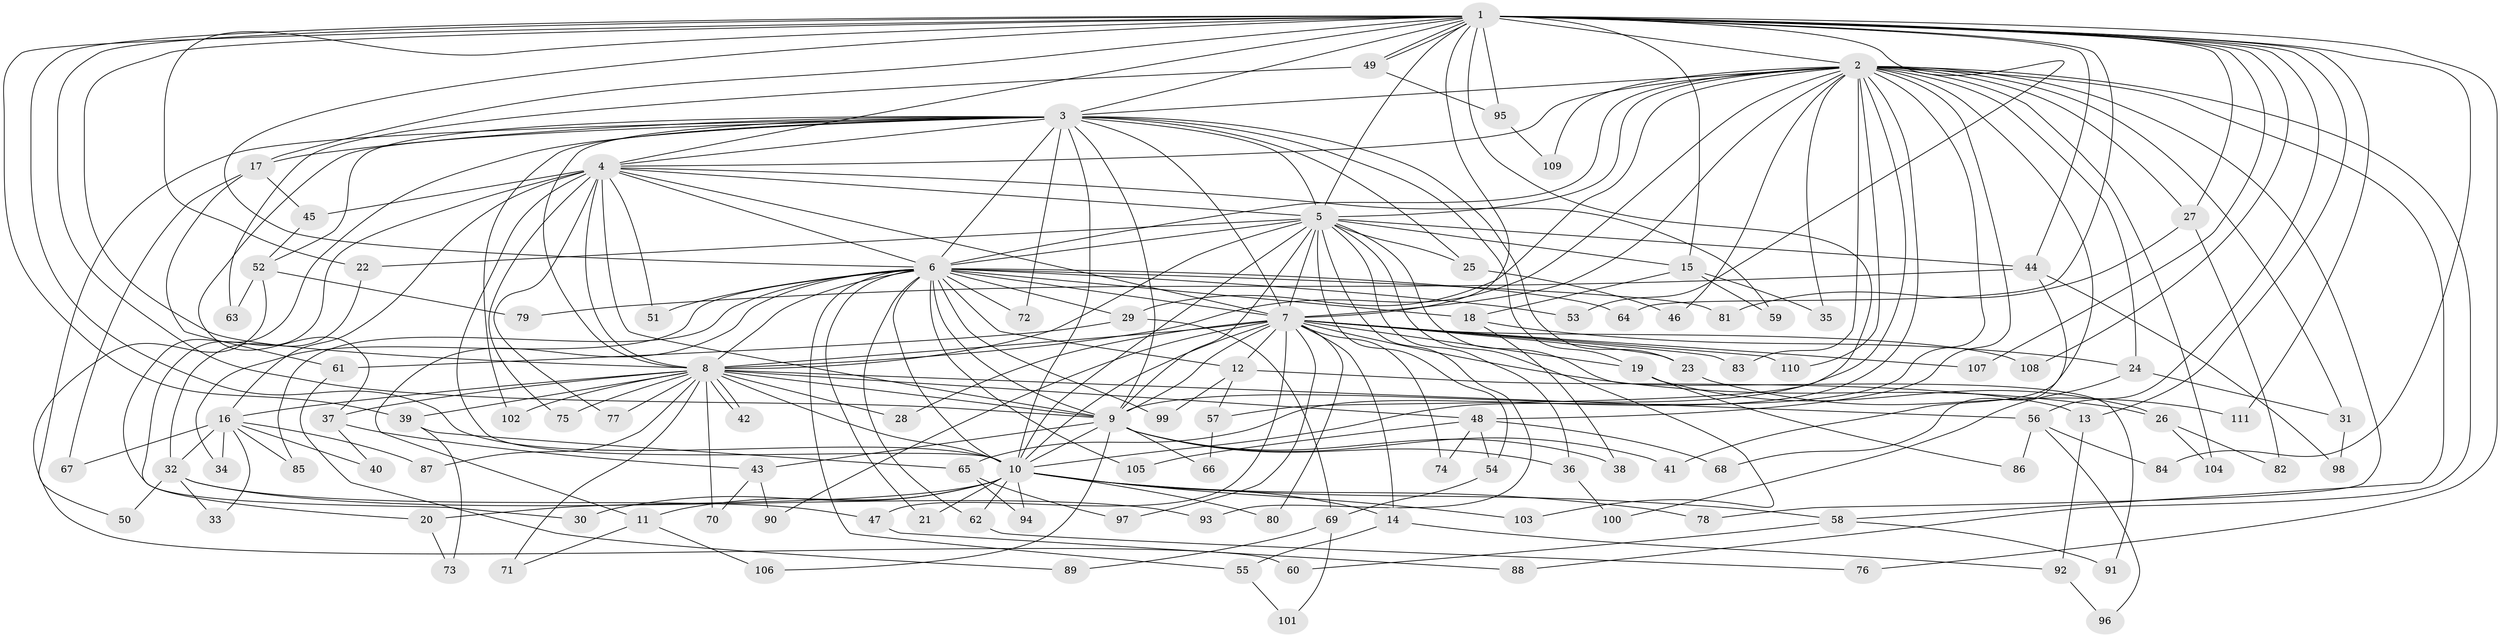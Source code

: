 // Generated by graph-tools (version 1.1) at 2025/49/03/09/25 03:49:37]
// undirected, 111 vertices, 247 edges
graph export_dot {
graph [start="1"]
  node [color=gray90,style=filled];
  1;
  2;
  3;
  4;
  5;
  6;
  7;
  8;
  9;
  10;
  11;
  12;
  13;
  14;
  15;
  16;
  17;
  18;
  19;
  20;
  21;
  22;
  23;
  24;
  25;
  26;
  27;
  28;
  29;
  30;
  31;
  32;
  33;
  34;
  35;
  36;
  37;
  38;
  39;
  40;
  41;
  42;
  43;
  44;
  45;
  46;
  47;
  48;
  49;
  50;
  51;
  52;
  53;
  54;
  55;
  56;
  57;
  58;
  59;
  60;
  61;
  62;
  63;
  64;
  65;
  66;
  67;
  68;
  69;
  70;
  71;
  72;
  73;
  74;
  75;
  76;
  77;
  78;
  79;
  80;
  81;
  82;
  83;
  84;
  85;
  86;
  87;
  88;
  89;
  90;
  91;
  92;
  93;
  94;
  95;
  96;
  97;
  98;
  99;
  100;
  101;
  102;
  103;
  104;
  105;
  106;
  107;
  108;
  109;
  110;
  111;
  1 -- 2;
  1 -- 3;
  1 -- 4;
  1 -- 5;
  1 -- 6;
  1 -- 7;
  1 -- 8;
  1 -- 9;
  1 -- 10;
  1 -- 13;
  1 -- 15;
  1 -- 17;
  1 -- 22;
  1 -- 27;
  1 -- 39;
  1 -- 44;
  1 -- 49;
  1 -- 49;
  1 -- 53;
  1 -- 56;
  1 -- 57;
  1 -- 64;
  1 -- 76;
  1 -- 84;
  1 -- 95;
  1 -- 107;
  1 -- 108;
  1 -- 111;
  2 -- 3;
  2 -- 4;
  2 -- 5;
  2 -- 6;
  2 -- 7;
  2 -- 8;
  2 -- 9;
  2 -- 10;
  2 -- 24;
  2 -- 27;
  2 -- 29;
  2 -- 31;
  2 -- 35;
  2 -- 41;
  2 -- 46;
  2 -- 48;
  2 -- 58;
  2 -- 65;
  2 -- 78;
  2 -- 83;
  2 -- 88;
  2 -- 104;
  2 -- 109;
  2 -- 110;
  3 -- 4;
  3 -- 5;
  3 -- 6;
  3 -- 7;
  3 -- 8;
  3 -- 9;
  3 -- 10;
  3 -- 17;
  3 -- 19;
  3 -- 23;
  3 -- 25;
  3 -- 30;
  3 -- 37;
  3 -- 50;
  3 -- 52;
  3 -- 72;
  3 -- 102;
  4 -- 5;
  4 -- 6;
  4 -- 7;
  4 -- 8;
  4 -- 9;
  4 -- 10;
  4 -- 16;
  4 -- 20;
  4 -- 45;
  4 -- 51;
  4 -- 59;
  4 -- 75;
  4 -- 77;
  5 -- 6;
  5 -- 7;
  5 -- 8;
  5 -- 9;
  5 -- 10;
  5 -- 15;
  5 -- 22;
  5 -- 25;
  5 -- 36;
  5 -- 44;
  5 -- 54;
  5 -- 91;
  5 -- 93;
  5 -- 103;
  6 -- 7;
  6 -- 8;
  6 -- 9;
  6 -- 10;
  6 -- 11;
  6 -- 12;
  6 -- 18;
  6 -- 21;
  6 -- 29;
  6 -- 34;
  6 -- 51;
  6 -- 53;
  6 -- 55;
  6 -- 62;
  6 -- 64;
  6 -- 72;
  6 -- 81;
  6 -- 85;
  6 -- 99;
  6 -- 105;
  7 -- 8;
  7 -- 9;
  7 -- 10;
  7 -- 12;
  7 -- 14;
  7 -- 19;
  7 -- 23;
  7 -- 26;
  7 -- 28;
  7 -- 47;
  7 -- 74;
  7 -- 80;
  7 -- 83;
  7 -- 90;
  7 -- 97;
  7 -- 107;
  7 -- 108;
  7 -- 110;
  8 -- 9;
  8 -- 10;
  8 -- 16;
  8 -- 28;
  8 -- 37;
  8 -- 39;
  8 -- 42;
  8 -- 42;
  8 -- 48;
  8 -- 56;
  8 -- 70;
  8 -- 71;
  8 -- 75;
  8 -- 77;
  8 -- 87;
  8 -- 102;
  9 -- 10;
  9 -- 36;
  9 -- 38;
  9 -- 41;
  9 -- 43;
  9 -- 66;
  9 -- 106;
  10 -- 11;
  10 -- 14;
  10 -- 20;
  10 -- 21;
  10 -- 30;
  10 -- 58;
  10 -- 62;
  10 -- 78;
  10 -- 80;
  10 -- 94;
  10 -- 103;
  11 -- 71;
  11 -- 106;
  12 -- 13;
  12 -- 57;
  12 -- 99;
  13 -- 92;
  14 -- 55;
  14 -- 92;
  15 -- 18;
  15 -- 35;
  15 -- 59;
  16 -- 32;
  16 -- 33;
  16 -- 34;
  16 -- 40;
  16 -- 67;
  16 -- 85;
  16 -- 87;
  17 -- 45;
  17 -- 61;
  17 -- 67;
  18 -- 24;
  18 -- 38;
  19 -- 26;
  19 -- 86;
  20 -- 73;
  22 -- 32;
  23 -- 111;
  24 -- 31;
  24 -- 100;
  25 -- 46;
  26 -- 82;
  26 -- 104;
  27 -- 81;
  27 -- 82;
  29 -- 61;
  29 -- 69;
  31 -- 98;
  32 -- 33;
  32 -- 47;
  32 -- 50;
  32 -- 93;
  36 -- 100;
  37 -- 40;
  37 -- 43;
  39 -- 65;
  39 -- 73;
  43 -- 70;
  43 -- 90;
  44 -- 68;
  44 -- 79;
  44 -- 98;
  45 -- 52;
  47 -- 88;
  48 -- 54;
  48 -- 68;
  48 -- 74;
  48 -- 105;
  49 -- 63;
  49 -- 95;
  52 -- 60;
  52 -- 63;
  52 -- 79;
  54 -- 69;
  55 -- 101;
  56 -- 84;
  56 -- 86;
  56 -- 96;
  57 -- 66;
  58 -- 60;
  58 -- 91;
  61 -- 89;
  62 -- 76;
  65 -- 94;
  65 -- 97;
  69 -- 89;
  69 -- 101;
  92 -- 96;
  95 -- 109;
}

